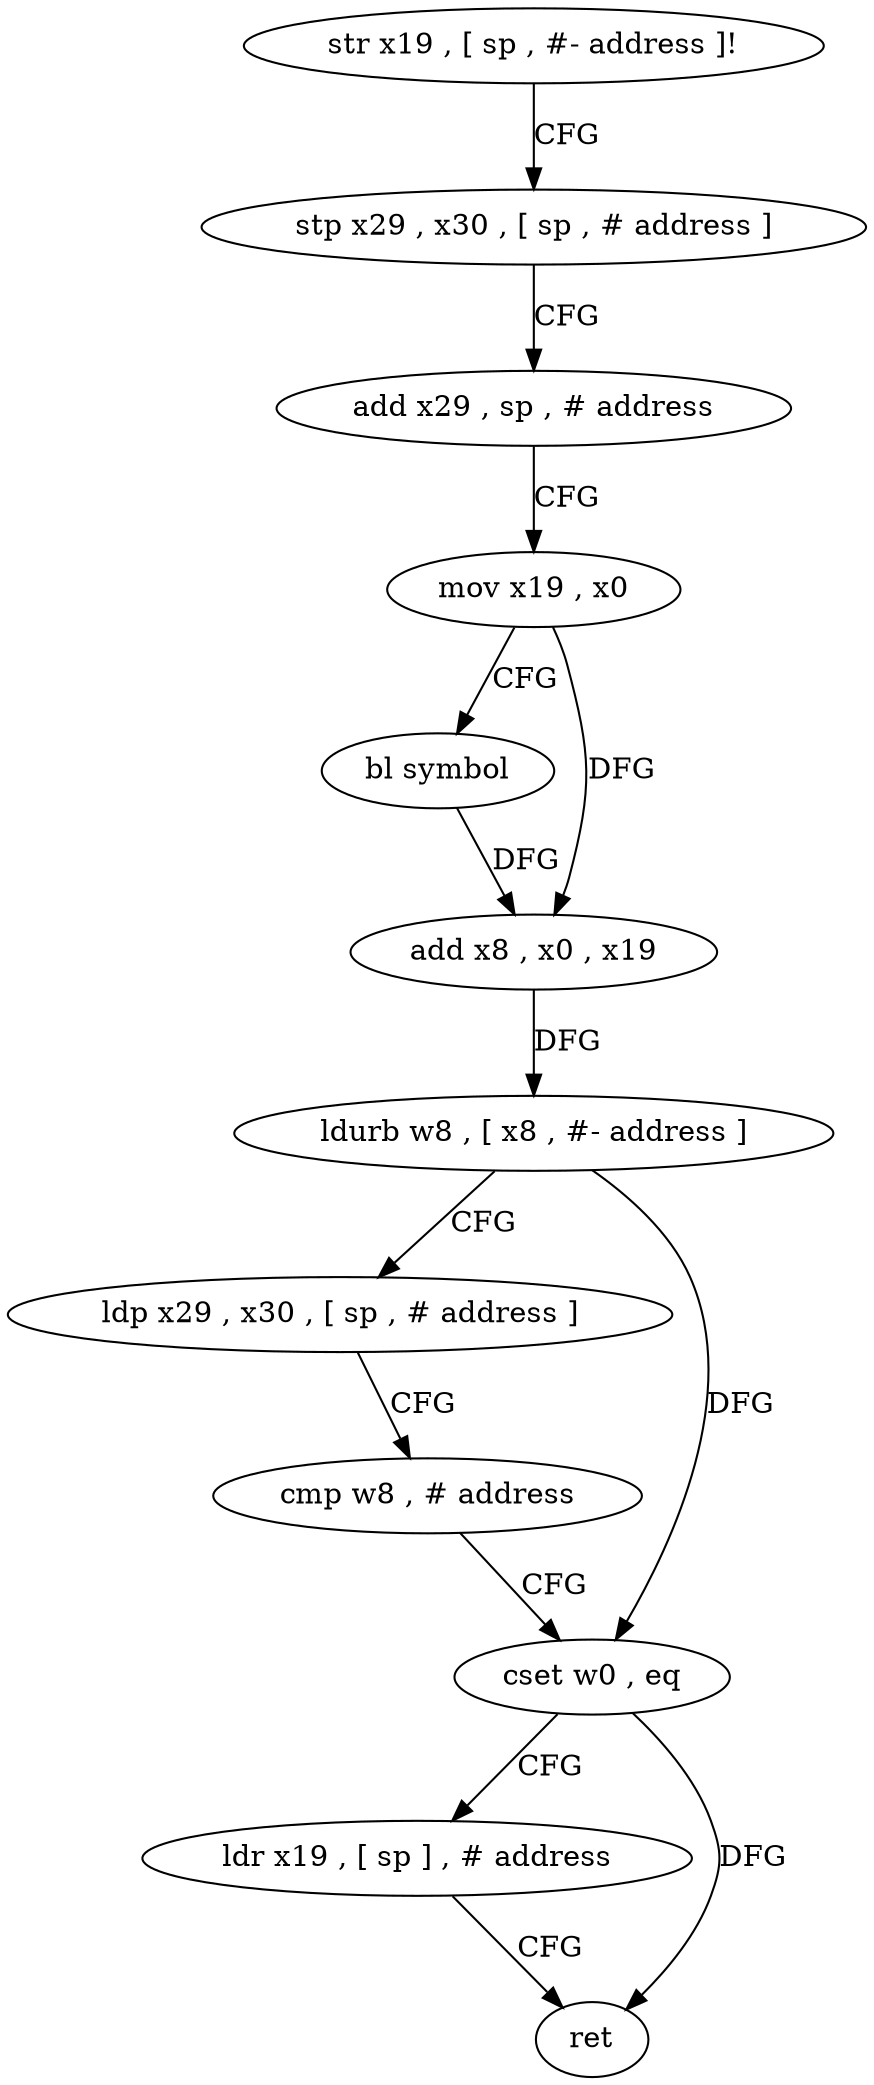 digraph "func" {
"4213140" [label = "str x19 , [ sp , #- address ]!" ]
"4213144" [label = "stp x29 , x30 , [ sp , # address ]" ]
"4213148" [label = "add x29 , sp , # address" ]
"4213152" [label = "mov x19 , x0" ]
"4213156" [label = "bl symbol" ]
"4213160" [label = "add x8 , x0 , x19" ]
"4213164" [label = "ldurb w8 , [ x8 , #- address ]" ]
"4213168" [label = "ldp x29 , x30 , [ sp , # address ]" ]
"4213172" [label = "cmp w8 , # address" ]
"4213176" [label = "cset w0 , eq" ]
"4213180" [label = "ldr x19 , [ sp ] , # address" ]
"4213184" [label = "ret" ]
"4213140" -> "4213144" [ label = "CFG" ]
"4213144" -> "4213148" [ label = "CFG" ]
"4213148" -> "4213152" [ label = "CFG" ]
"4213152" -> "4213156" [ label = "CFG" ]
"4213152" -> "4213160" [ label = "DFG" ]
"4213156" -> "4213160" [ label = "DFG" ]
"4213160" -> "4213164" [ label = "DFG" ]
"4213164" -> "4213168" [ label = "CFG" ]
"4213164" -> "4213176" [ label = "DFG" ]
"4213168" -> "4213172" [ label = "CFG" ]
"4213172" -> "4213176" [ label = "CFG" ]
"4213176" -> "4213180" [ label = "CFG" ]
"4213176" -> "4213184" [ label = "DFG" ]
"4213180" -> "4213184" [ label = "CFG" ]
}

